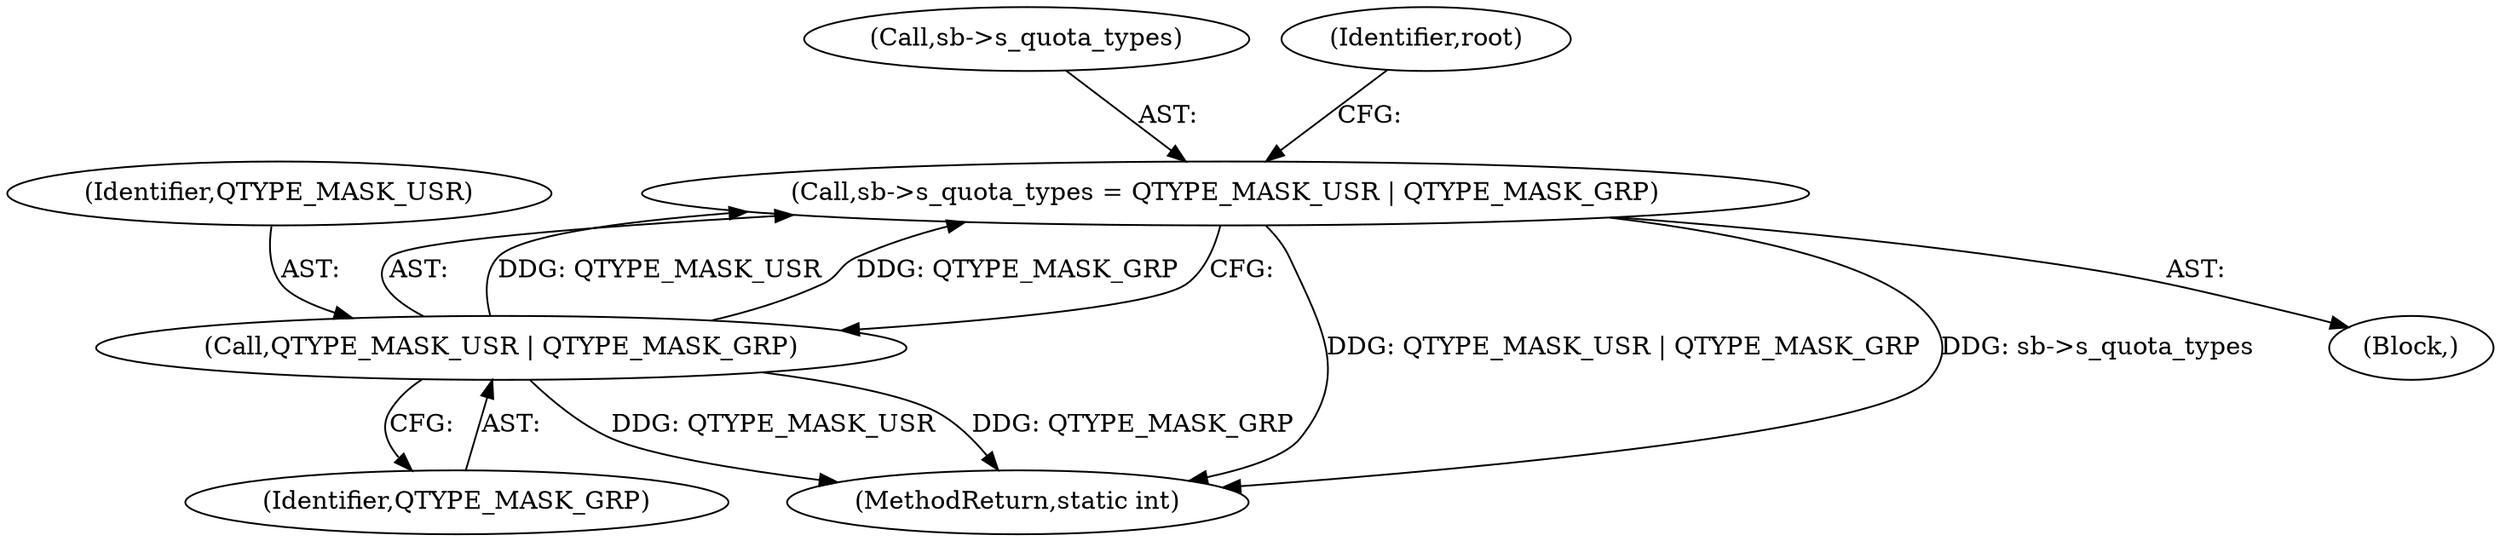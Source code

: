 digraph "0_linux_be0726d33cb8f411945884664924bed3cb8c70ee_0@pointer" {
"1001211" [label="(Call,sb->s_quota_types = QTYPE_MASK_USR | QTYPE_MASK_GRP)"];
"1001215" [label="(Call,QTYPE_MASK_USR | QTYPE_MASK_GRP)"];
"1001215" [label="(Call,QTYPE_MASK_USR | QTYPE_MASK_GRP)"];
"1001382" [label="(MethodReturn,static int)"];
"1001212" [label="(Call,sb->s_quota_types)"];
"1001217" [label="(Identifier,QTYPE_MASK_GRP)"];
"1000113" [label="(Block,)"];
"1001216" [label="(Identifier,QTYPE_MASK_USR)"];
"1001211" [label="(Call,sb->s_quota_types = QTYPE_MASK_USR | QTYPE_MASK_GRP)"];
"1001219" [label="(Identifier,root)"];
"1001211" -> "1000113"  [label="AST: "];
"1001211" -> "1001215"  [label="CFG: "];
"1001212" -> "1001211"  [label="AST: "];
"1001215" -> "1001211"  [label="AST: "];
"1001219" -> "1001211"  [label="CFG: "];
"1001211" -> "1001382"  [label="DDG: QTYPE_MASK_USR | QTYPE_MASK_GRP"];
"1001211" -> "1001382"  [label="DDG: sb->s_quota_types"];
"1001215" -> "1001211"  [label="DDG: QTYPE_MASK_USR"];
"1001215" -> "1001211"  [label="DDG: QTYPE_MASK_GRP"];
"1001215" -> "1001217"  [label="CFG: "];
"1001216" -> "1001215"  [label="AST: "];
"1001217" -> "1001215"  [label="AST: "];
"1001215" -> "1001382"  [label="DDG: QTYPE_MASK_USR"];
"1001215" -> "1001382"  [label="DDG: QTYPE_MASK_GRP"];
}
